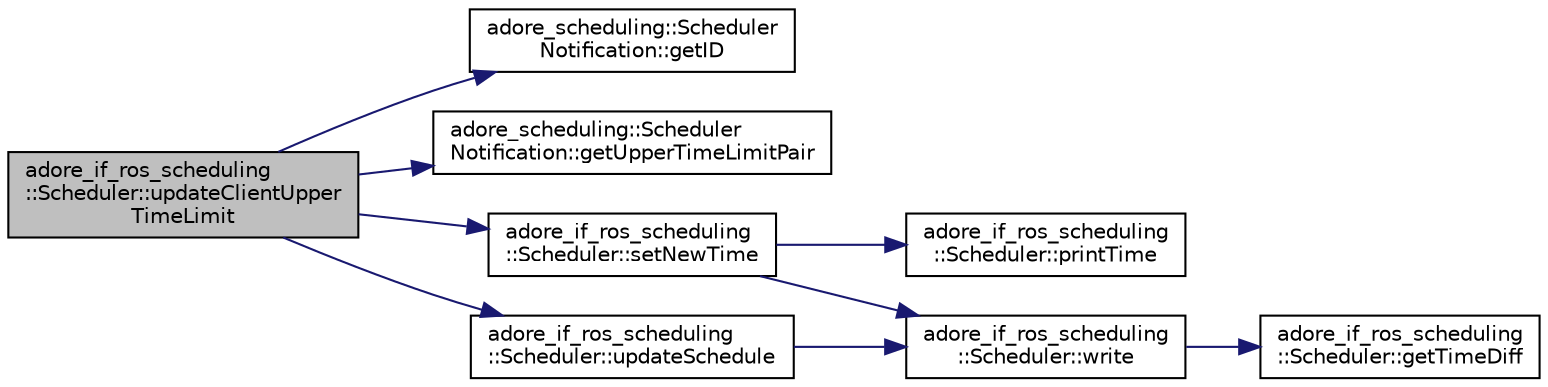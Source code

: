 digraph "adore_if_ros_scheduling::Scheduler::updateClientUpperTimeLimit"
{
 // LATEX_PDF_SIZE
  edge [fontname="Helvetica",fontsize="10",labelfontname="Helvetica",labelfontsize="10"];
  node [fontname="Helvetica",fontsize="10",shape=record];
  rankdir="LR";
  Node1 [label="adore_if_ros_scheduling\l::Scheduler::updateClientUpper\lTimeLimit",height=0.2,width=0.4,color="black", fillcolor="grey75", style="filled", fontcolor="black",tooltip=" "];
  Node1 -> Node2 [color="midnightblue",fontsize="10",style="solid",fontname="Helvetica"];
  Node2 [label="adore_scheduling::Scheduler\lNotification::getID",height=0.2,width=0.4,color="black", fillcolor="white", style="filled",URL="$classadore__scheduling_1_1SchedulerNotification.html#ad93cc008929564294ada369d02d32c4c",tooltip=" "];
  Node1 -> Node3 [color="midnightblue",fontsize="10",style="solid",fontname="Helvetica"];
  Node3 [label="adore_scheduling::Scheduler\lNotification::getUpperTimeLimitPair",height=0.2,width=0.4,color="black", fillcolor="white", style="filled",URL="$classadore__scheduling_1_1SchedulerNotification.html#aa19fd3807eead704f5b924c05e88d300",tooltip=" "];
  Node1 -> Node4 [color="midnightblue",fontsize="10",style="solid",fontname="Helvetica"];
  Node4 [label="adore_if_ros_scheduling\l::Scheduler::setNewTime",height=0.2,width=0.4,color="black", fillcolor="white", style="filled",URL="$classadore__if__ros__scheduling_1_1Scheduler.html#abc9832961c69cf548975d7578f73c17d",tooltip=" "];
  Node4 -> Node5 [color="midnightblue",fontsize="10",style="solid",fontname="Helvetica"];
  Node5 [label="adore_if_ros_scheduling\l::Scheduler::printTime",height=0.2,width=0.4,color="black", fillcolor="white", style="filled",URL="$classadore__if__ros__scheduling_1_1Scheduler.html#a1915a2eb691fa3f748c21421786d9de0",tooltip=" "];
  Node4 -> Node6 [color="midnightblue",fontsize="10",style="solid",fontname="Helvetica"];
  Node6 [label="adore_if_ros_scheduling\l::Scheduler::write",height=0.2,width=0.4,color="black", fillcolor="white", style="filled",URL="$classadore__if__ros__scheduling_1_1Scheduler.html#aec36dacfef6d8117c349e951c6091c71",tooltip=" "];
  Node6 -> Node7 [color="midnightblue",fontsize="10",style="solid",fontname="Helvetica"];
  Node7 [label="adore_if_ros_scheduling\l::Scheduler::getTimeDiff",height=0.2,width=0.4,color="black", fillcolor="white", style="filled",URL="$classadore__if__ros__scheduling_1_1Scheduler.html#ac958dc3397c67e69a269b03560c44326",tooltip=" "];
  Node1 -> Node8 [color="midnightblue",fontsize="10",style="solid",fontname="Helvetica"];
  Node8 [label="adore_if_ros_scheduling\l::Scheduler::updateSchedule",height=0.2,width=0.4,color="black", fillcolor="white", style="filled",URL="$classadore__if__ros__scheduling_1_1Scheduler.html#a11fa28fc514a6248d3ea95a629dc614b",tooltip=" "];
  Node8 -> Node6 [color="midnightblue",fontsize="10",style="solid",fontname="Helvetica"];
}
